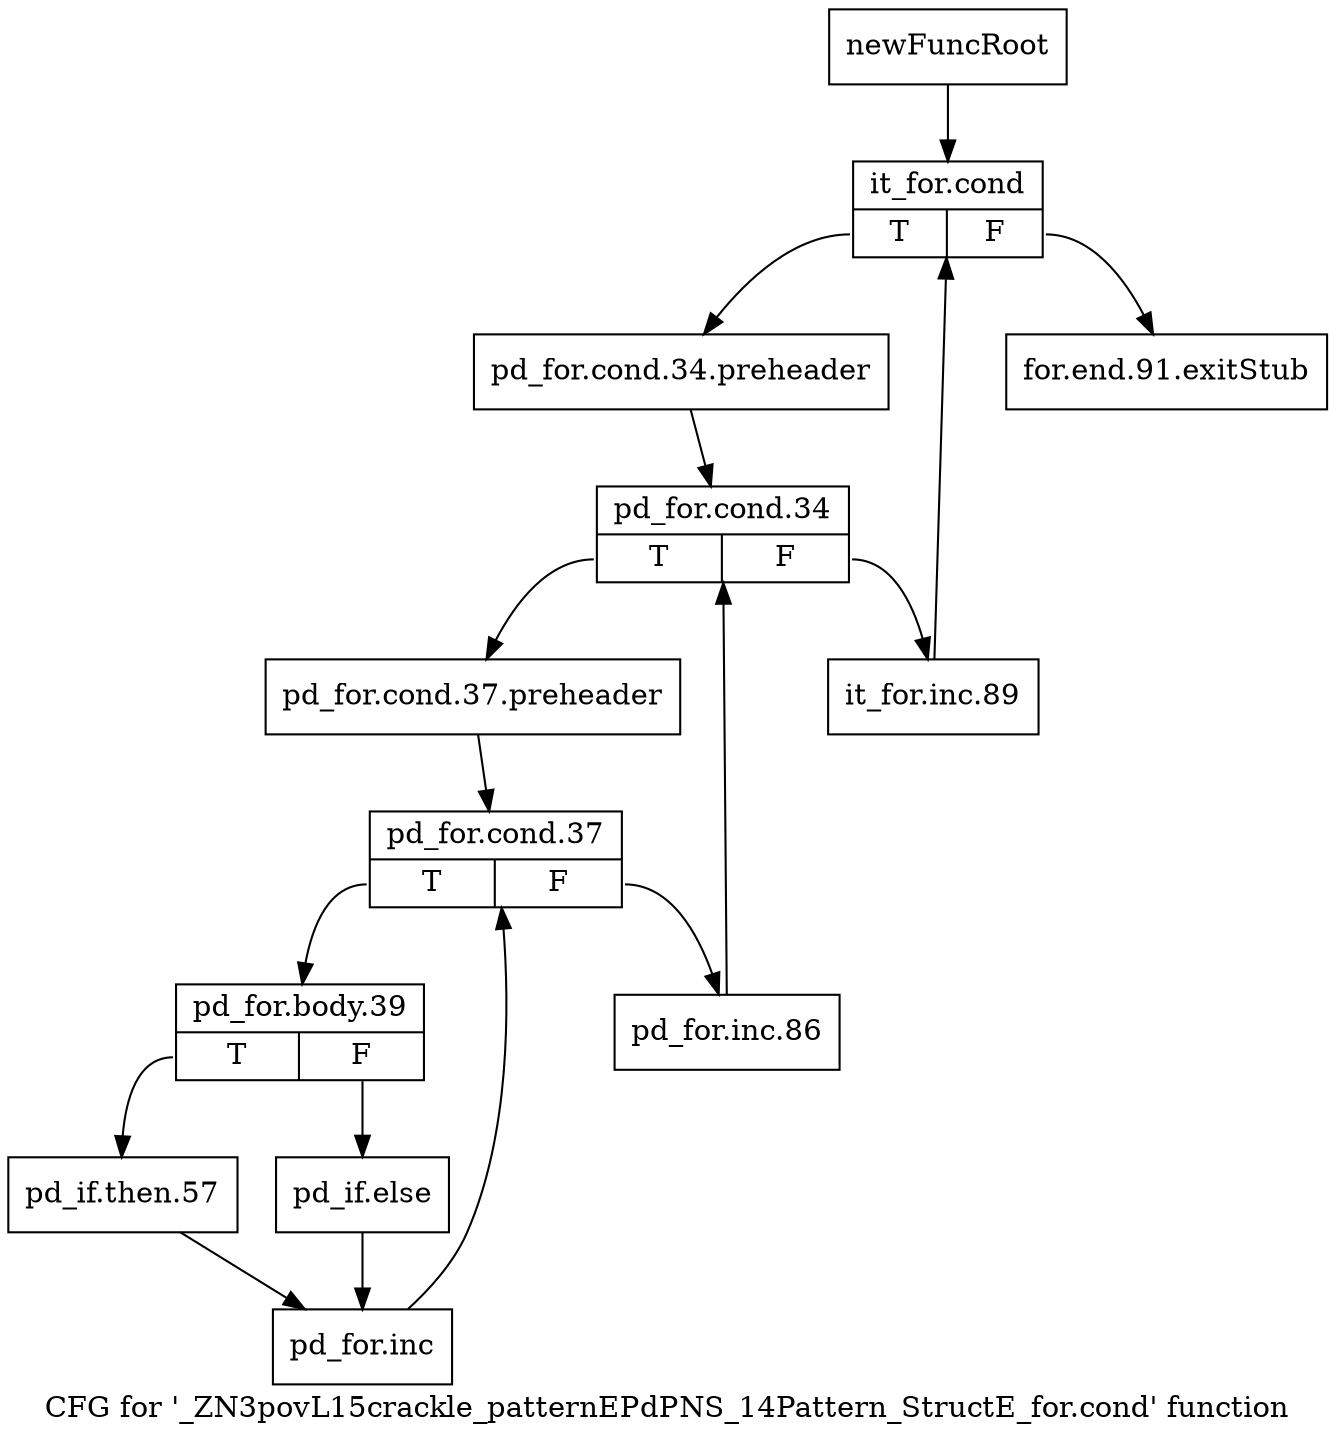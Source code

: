 digraph "CFG for '_ZN3povL15crackle_patternEPdPNS_14Pattern_StructE_for.cond' function" {
	label="CFG for '_ZN3povL15crackle_patternEPdPNS_14Pattern_StructE_for.cond' function";

	Node0x29837c0 [shape=record,label="{newFuncRoot}"];
	Node0x29837c0 -> Node0x2983860;
	Node0x2983810 [shape=record,label="{for.end.91.exitStub}"];
	Node0x2983860 [shape=record,label="{it_for.cond|{<s0>T|<s1>F}}"];
	Node0x2983860:s0 -> Node0x29838b0;
	Node0x2983860:s1 -> Node0x2983810;
	Node0x29838b0 [shape=record,label="{pd_for.cond.34.preheader}"];
	Node0x29838b0 -> Node0x2983900;
	Node0x2983900 [shape=record,label="{pd_for.cond.34|{<s0>T|<s1>F}}"];
	Node0x2983900:s0 -> Node0x29839a0;
	Node0x2983900:s1 -> Node0x2983950;
	Node0x2983950 [shape=record,label="{it_for.inc.89}"];
	Node0x2983950 -> Node0x2983860;
	Node0x29839a0 [shape=record,label="{pd_for.cond.37.preheader}"];
	Node0x29839a0 -> Node0x29839f0;
	Node0x29839f0 [shape=record,label="{pd_for.cond.37|{<s0>T|<s1>F}}"];
	Node0x29839f0:s0 -> Node0x2983a90;
	Node0x29839f0:s1 -> Node0x2983a40;
	Node0x2983a40 [shape=record,label="{pd_for.inc.86}"];
	Node0x2983a40 -> Node0x2983900;
	Node0x2983a90 [shape=record,label="{pd_for.body.39|{<s0>T|<s1>F}}"];
	Node0x2983a90:s0 -> Node0x2983b30;
	Node0x2983a90:s1 -> Node0x2983ae0;
	Node0x2983ae0 [shape=record,label="{pd_if.else}"];
	Node0x2983ae0 -> Node0x2983b80;
	Node0x2983b30 [shape=record,label="{pd_if.then.57}"];
	Node0x2983b30 -> Node0x2983b80;
	Node0x2983b80 [shape=record,label="{pd_for.inc}"];
	Node0x2983b80 -> Node0x29839f0;
}
